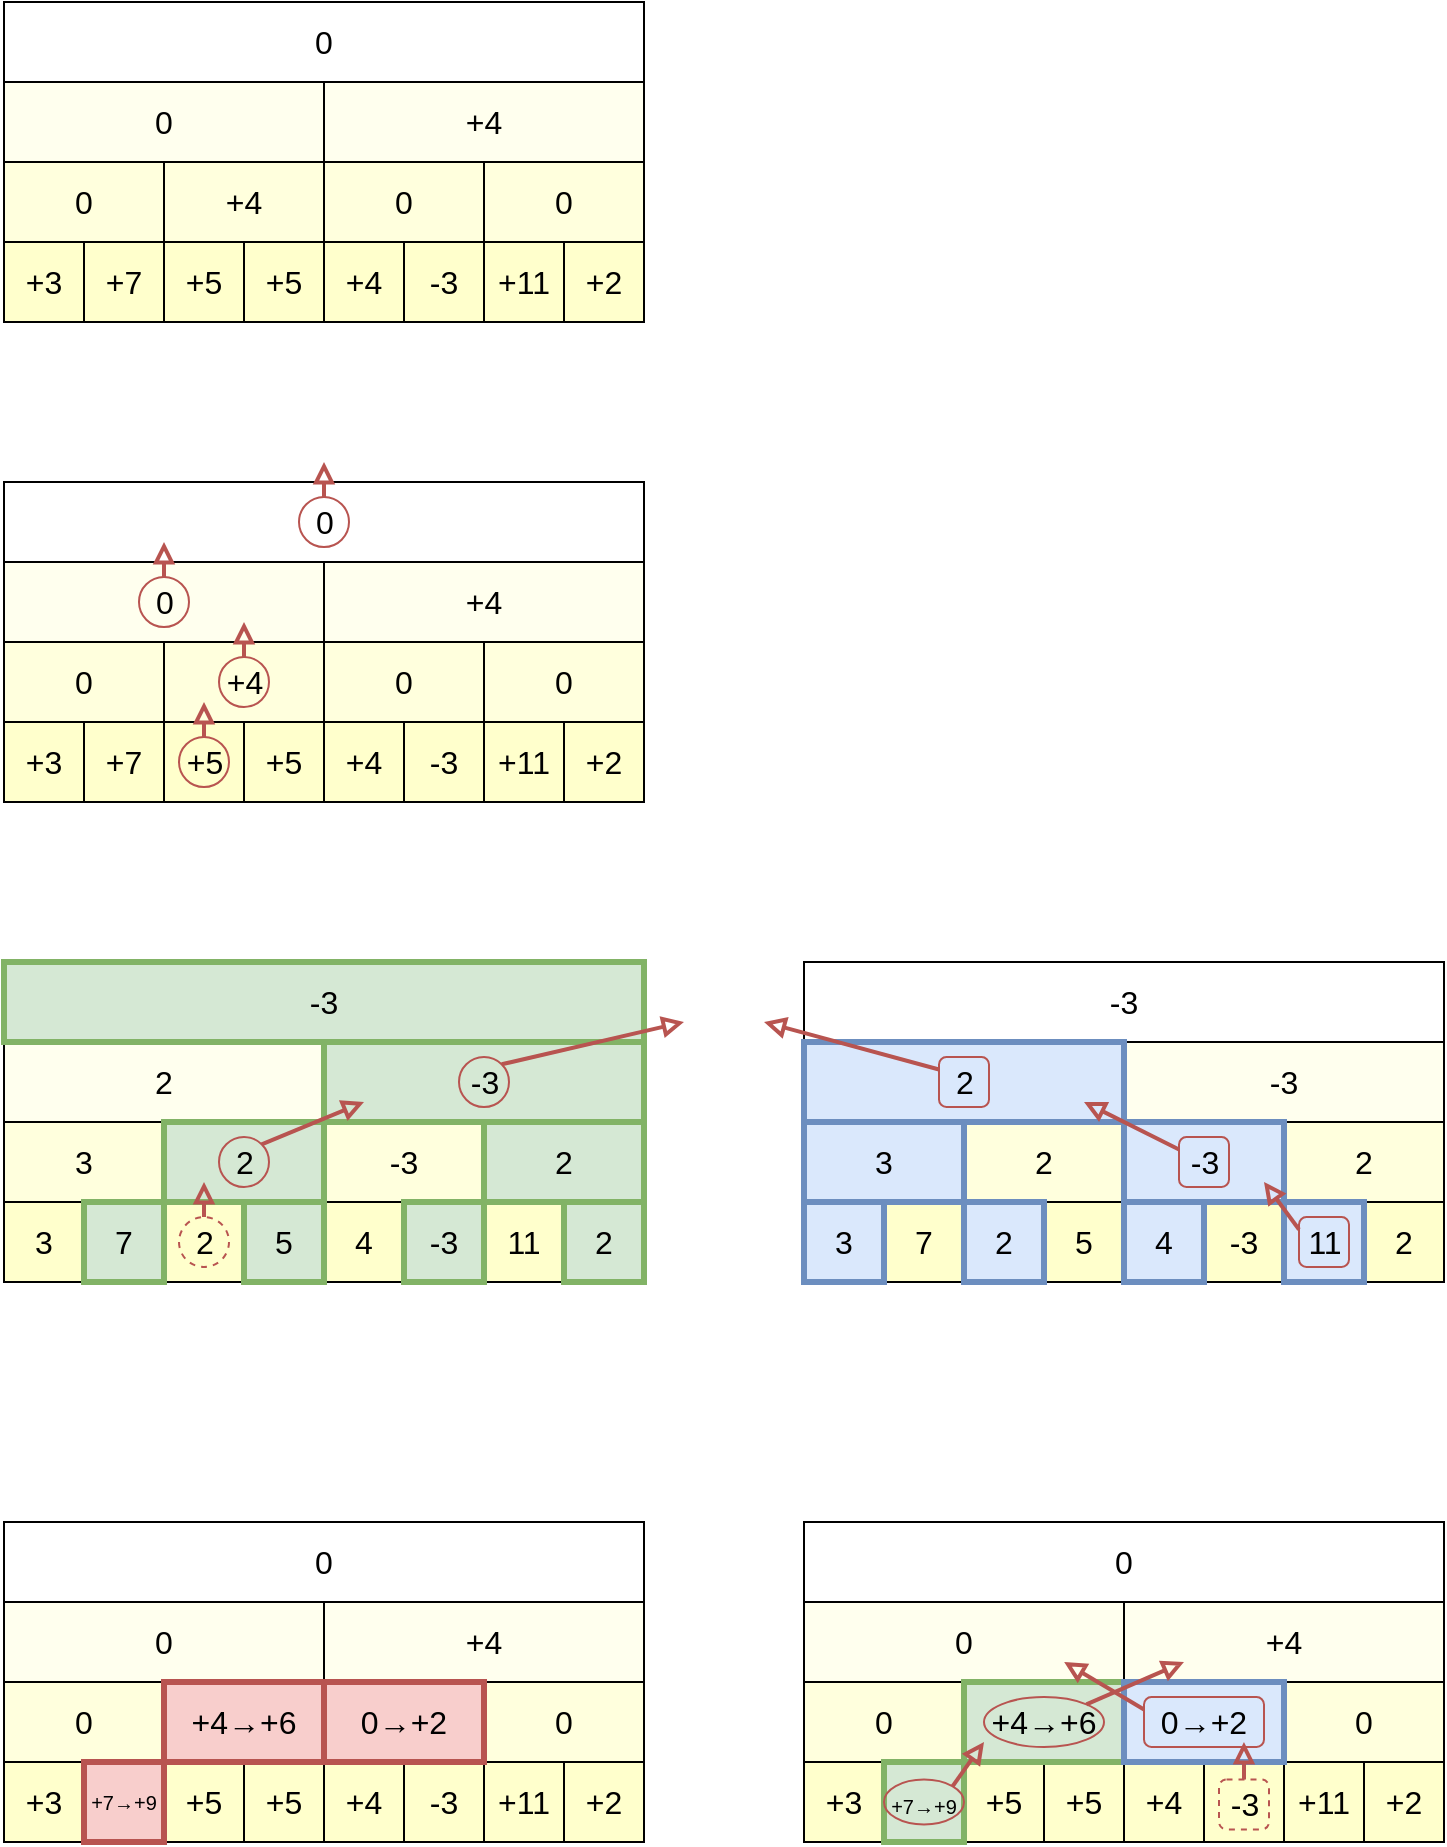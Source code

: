<mxfile version="13.1.14">
    <diagram id="6hGFLwfOUW9BJ-s0fimq" name="Page-1">
        <mxGraphModel dx="206" dy="76" grid="1" gridSize="10" guides="1" tooltips="1" connect="1" arrows="1" fold="1" page="1" pageScale="1" pageWidth="827" pageHeight="1169" math="0" shadow="0">
            <root>
                <mxCell id="0"/>
                <mxCell id="1" parent="0"/>
                <mxCell id="227" value="" style="group" parent="1" vertex="1" connectable="0">
                    <mxGeometry x="440" y="520" width="320" height="160" as="geometry"/>
                </mxCell>
                <mxCell id="210" value="-3" style="rounded=0;whiteSpace=wrap;html=1;fontSize=16;" parent="227" vertex="1">
                    <mxGeometry width="320" height="40" as="geometry"/>
                </mxCell>
                <mxCell id="212" value="-3" style="rounded=0;whiteSpace=wrap;html=1;fontSize=16;fillColor=#ffffee;" parent="227" vertex="1">
                    <mxGeometry x="160" y="40" width="160" height="40" as="geometry"/>
                </mxCell>
                <mxCell id="214" value="2" style="rounded=0;whiteSpace=wrap;html=1;fontSize=16;fillColor=#FFFFdd;" parent="227" vertex="1">
                    <mxGeometry x="80" y="80" width="80" height="40" as="geometry"/>
                </mxCell>
                <mxCell id="216" value="2" style="rounded=0;whiteSpace=wrap;html=1;fontSize=16;fillColor=#FFFFdd;" parent="227" vertex="1">
                    <mxGeometry x="240" y="80" width="80" height="40" as="geometry"/>
                </mxCell>
                <mxCell id="218" value="7" style="rounded=0;whiteSpace=wrap;html=1;fontSize=16;fillColor=#FFFFcc;" parent="227" vertex="1">
                    <mxGeometry x="40" y="120" width="40" height="40" as="geometry"/>
                </mxCell>
                <mxCell id="220" value="5" style="rounded=0;whiteSpace=wrap;html=1;fontSize=16;fillColor=#FFFFcc;" parent="227" vertex="1">
                    <mxGeometry x="120" y="120" width="40" height="40" as="geometry"/>
                </mxCell>
                <mxCell id="222" value="-3" style="rounded=0;whiteSpace=wrap;html=1;fontSize=16;fillColor=#FFFFcc;" parent="227" vertex="1">
                    <mxGeometry x="200" y="120" width="40" height="40" as="geometry"/>
                </mxCell>
                <mxCell id="224" value="2" style="rounded=0;whiteSpace=wrap;html=1;fontSize=16;fillColor=#FFFFcc;" parent="227" vertex="1">
                    <mxGeometry x="280" y="120" width="40" height="40" as="geometry"/>
                </mxCell>
                <mxCell id="230" value="" style="group" parent="227" vertex="1" connectable="0">
                    <mxGeometry y="40" width="280" height="120" as="geometry"/>
                </mxCell>
                <mxCell id="211" value="" style="rounded=0;whiteSpace=wrap;html=1;fontSize=16;fillColor=#dae8fc;strokeColor=#6c8ebf;strokeWidth=3;" parent="230" vertex="1">
                    <mxGeometry width="160" height="40" as="geometry"/>
                </mxCell>
                <mxCell id="213" value="3" style="rounded=0;whiteSpace=wrap;html=1;fontSize=16;fillColor=#dae8fc;strokeColor=#6c8ebf;" parent="230" vertex="1">
                    <mxGeometry y="40" width="80" height="40" as="geometry"/>
                </mxCell>
                <mxCell id="215" value="" style="rounded=0;whiteSpace=wrap;html=1;fontSize=16;fillColor=#dae8fc;strokeColor=#6c8ebf;strokeWidth=3;" parent="230" vertex="1">
                    <mxGeometry x="160" y="40" width="80" height="40" as="geometry"/>
                </mxCell>
                <mxCell id="217" value="3" style="rounded=0;whiteSpace=wrap;html=1;fontSize=16;fillColor=#dae8fc;strokeColor=#6c8ebf;strokeWidth=3;" parent="230" vertex="1">
                    <mxGeometry y="80" width="40" height="40" as="geometry"/>
                </mxCell>
                <mxCell id="219" value="2" style="rounded=0;whiteSpace=wrap;html=1;fontSize=16;fillColor=#dae8fc;strokeColor=#6c8ebf;strokeWidth=3;" parent="230" vertex="1">
                    <mxGeometry x="80" y="80" width="40" height="40" as="geometry"/>
                </mxCell>
                <mxCell id="221" value="4" style="rounded=0;whiteSpace=wrap;html=1;fontSize=16;fillColor=#dae8fc;strokeColor=#6c8ebf;strokeWidth=3;" parent="230" vertex="1">
                    <mxGeometry x="160" y="80" width="40" height="40" as="geometry"/>
                </mxCell>
                <mxCell id="223" value="" style="rounded=0;whiteSpace=wrap;html=1;fontSize=16;fillColor=#dae8fc;strokeColor=#6c8ebf;strokeWidth=3;" parent="230" vertex="1">
                    <mxGeometry x="240" y="80" width="40" height="40" as="geometry"/>
                </mxCell>
                <mxCell id="272" value="" style="group" parent="230" vertex="1" connectable="0">
                    <mxGeometry x="67.5" y="7.5" width="145" height="65" as="geometry"/>
                </mxCell>
                <mxCell id="273" value="" style="group" parent="272" vertex="1" connectable="0">
                    <mxGeometry width="145" height="65" as="geometry"/>
                </mxCell>
                <mxCell id="231" value="-3" style="rounded=1;whiteSpace=wrap;html=1;fillColor=none;fontSize=16;strokeColor=#b85450;" parent="273" vertex="1">
                    <mxGeometry x="120" y="40" width="25" height="25" as="geometry"/>
                </mxCell>
                <mxCell id="253" value="2" style="rounded=1;whiteSpace=wrap;html=1;fillColor=none;fontSize=16;strokeColor=#b85450;" parent="273" vertex="1">
                    <mxGeometry width="25" height="25" as="geometry"/>
                </mxCell>
                <mxCell id="233" style="edgeStyle=none;rounded=0;orthogonalLoop=1;jettySize=auto;html=1;exitX=0;exitY=0.25;exitDx=0;exitDy=0;entryX=0.875;entryY=0.75;entryDx=0;entryDy=0;entryPerimeter=0;endArrow=block;endFill=0;strokeWidth=2;fontSize=16;fillColor=#f8cecc;strokeColor=#b85450;" parent="230" source="231" target="211" edge="1">
                    <mxGeometry relative="1" as="geometry"/>
                </mxCell>
                <mxCell id="320" value="3" style="rounded=0;whiteSpace=wrap;html=1;fontSize=16;fillColor=#dae8fc;strokeColor=#6c8ebf;strokeWidth=3;" parent="230" vertex="1">
                    <mxGeometry y="40" width="80" height="40" as="geometry"/>
                </mxCell>
                <mxCell id="185" value="" style="group;strokeColor=#000000;" parent="1" vertex="1" connectable="0">
                    <mxGeometry x="40" y="520" width="320" height="160" as="geometry"/>
                </mxCell>
                <mxCell id="142" value="2" style="rounded=0;whiteSpace=wrap;html=1;fontSize=16;fillColor=#FFFFee;" parent="185" vertex="1">
                    <mxGeometry y="40" width="160" height="40" as="geometry"/>
                </mxCell>
                <mxCell id="144" value="3" style="rounded=0;whiteSpace=wrap;html=1;fontSize=16;fillColor=#FFFFdd;" parent="185" vertex="1">
                    <mxGeometry y="80" width="80" height="40" as="geometry"/>
                </mxCell>
                <mxCell id="146" value="-3" style="rounded=0;whiteSpace=wrap;html=1;fontSize=16;fillColor=#FFFFdd;" parent="185" vertex="1">
                    <mxGeometry x="160" y="80" width="80" height="40" as="geometry"/>
                </mxCell>
                <mxCell id="148" value="3" style="rounded=0;whiteSpace=wrap;html=1;fontSize=16;fillColor=#FFffcc;" parent="185" vertex="1">
                    <mxGeometry y="120" width="40" height="40" as="geometry"/>
                </mxCell>
                <mxCell id="150" value="" style="rounded=0;whiteSpace=wrap;html=1;fontSize=16;fillColor=#FFffcc;" parent="185" vertex="1">
                    <mxGeometry x="80" y="120" width="40" height="40" as="geometry"/>
                </mxCell>
                <mxCell id="152" value="4" style="rounded=0;whiteSpace=wrap;html=1;fontSize=16;fillColor=#FFffcc;" parent="185" vertex="1">
                    <mxGeometry x="160" y="120" width="40" height="40" as="geometry"/>
                </mxCell>
                <mxCell id="154" value="11" style="rounded=0;whiteSpace=wrap;html=1;fontSize=16;fillColor=#FFffcc;" parent="185" vertex="1">
                    <mxGeometry x="240" y="120" width="40" height="40" as="geometry"/>
                </mxCell>
                <mxCell id="141" value="-3" style="rounded=0;whiteSpace=wrap;html=1;fontSize=16;fillColor=#d5e8d4;strokeColor=#82b366;strokeWidth=3;" parent="185" vertex="1">
                    <mxGeometry width="320" height="40" as="geometry"/>
                </mxCell>
                <mxCell id="77" value="-3" style="group" parent="1" vertex="1" connectable="0">
                    <mxGeometry x="40" y="40" width="320" height="160" as="geometry"/>
                </mxCell>
                <mxCell id="78" value="0" style="rounded=0;whiteSpace=wrap;html=1;fontSize=16;" parent="77" vertex="1">
                    <mxGeometry width="320" height="40" as="geometry"/>
                </mxCell>
                <mxCell id="79" value="0" style="rounded=0;whiteSpace=wrap;html=1;fontSize=16;fillColor=#ffffee;" parent="77" vertex="1">
                    <mxGeometry y="40" width="160" height="40" as="geometry"/>
                </mxCell>
                <mxCell id="80" value="+4" style="rounded=0;whiteSpace=wrap;html=1;fontSize=16;fillColor=#ffffee;" parent="77" vertex="1">
                    <mxGeometry x="160" y="40" width="160" height="40" as="geometry"/>
                </mxCell>
                <mxCell id="81" value="0" style="rounded=0;whiteSpace=wrap;html=1;fontSize=16;fillColor=#FFFFdd;" parent="77" vertex="1">
                    <mxGeometry y="80" width="80" height="40" as="geometry"/>
                </mxCell>
                <mxCell id="82" value="+4" style="rounded=0;whiteSpace=wrap;html=1;fontSize=16;fillColor=#FFFFdd;" parent="77" vertex="1">
                    <mxGeometry x="80" y="80" width="80" height="40" as="geometry"/>
                </mxCell>
                <mxCell id="83" value="0" style="rounded=0;whiteSpace=wrap;html=1;fontSize=16;fillColor=#FFFFdd;" parent="77" vertex="1">
                    <mxGeometry x="160" y="80" width="80" height="40" as="geometry"/>
                </mxCell>
                <mxCell id="84" value="0" style="rounded=0;whiteSpace=wrap;html=1;fontSize=16;fillColor=#FFFFdd;" parent="77" vertex="1">
                    <mxGeometry x="240" y="80" width="80" height="40" as="geometry"/>
                </mxCell>
                <mxCell id="85" value="+3" style="rounded=0;whiteSpace=wrap;html=1;fontSize=16;fillColor=#FFFFcc;" parent="77" vertex="1">
                    <mxGeometry y="120" width="40" height="40" as="geometry"/>
                </mxCell>
                <mxCell id="86" value="+7" style="rounded=0;whiteSpace=wrap;html=1;fontSize=16;fillColor=#FFFFcc;" parent="77" vertex="1">
                    <mxGeometry x="40" y="120" width="40" height="40" as="geometry"/>
                </mxCell>
                <mxCell id="87" value="+5" style="rounded=0;whiteSpace=wrap;html=1;fontSize=16;fillColor=#FFFFcc;" parent="77" vertex="1">
                    <mxGeometry x="80" y="120" width="40" height="40" as="geometry"/>
                </mxCell>
                <mxCell id="88" value="+5" style="rounded=0;whiteSpace=wrap;html=1;fontSize=16;fillColor=#FFFFcc;" parent="77" vertex="1">
                    <mxGeometry x="120" y="120" width="40" height="40" as="geometry"/>
                </mxCell>
                <mxCell id="89" value="+4" style="rounded=0;whiteSpace=wrap;html=1;fontSize=16;fillColor=#FFFFcc;" parent="77" vertex="1">
                    <mxGeometry x="160" y="120" width="40" height="40" as="geometry"/>
                </mxCell>
                <mxCell id="90" value="-3" style="rounded=0;whiteSpace=wrap;html=1;fontSize=16;fillColor=#FFFFcc;" parent="77" vertex="1">
                    <mxGeometry x="200" y="120" width="40" height="40" as="geometry"/>
                </mxCell>
                <mxCell id="91" value="+11" style="rounded=0;whiteSpace=wrap;html=1;fontSize=16;fillColor=#FFFFcc;" parent="77" vertex="1">
                    <mxGeometry x="240" y="120" width="40" height="40" as="geometry"/>
                </mxCell>
                <mxCell id="92" value="+2" style="rounded=0;whiteSpace=wrap;html=1;fontSize=16;fillColor=#FFFFcc;" parent="77" vertex="1">
                    <mxGeometry x="280" y="120" width="40" height="40" as="geometry"/>
                </mxCell>
                <mxCell id="184" value="" style="group" parent="1" vertex="1" connectable="0">
                    <mxGeometry x="127.5" y="550" width="318.75" height="182.5" as="geometry"/>
                </mxCell>
                <mxCell id="181" value="" style="group" parent="184" vertex="1" connectable="0">
                    <mxGeometry x="-47.5" y="10" width="366.25" height="172.5" as="geometry"/>
                </mxCell>
                <mxCell id="143" value="" style="rounded=0;whiteSpace=wrap;html=1;fontSize=16;fillColor=#d5e8d4;strokeColor=#82b366;strokeWidth=3;" parent="181" vertex="1">
                    <mxGeometry x="120" width="160" height="40" as="geometry"/>
                </mxCell>
                <mxCell id="145" value="" style="rounded=0;whiteSpace=wrap;html=1;fontSize=16;fillColor=#d5e8d4;strokeColor=#82b366;strokeWidth=3;" parent="181" vertex="1">
                    <mxGeometry x="40" y="40" width="80" height="40" as="geometry"/>
                </mxCell>
                <mxCell id="147" value="2" style="rounded=0;whiteSpace=wrap;html=1;fontSize=16;fillColor=#d5e8d4;strokeColor=#82b366;strokeWidth=3;" parent="181" vertex="1">
                    <mxGeometry x="200" y="40" width="80" height="40" as="geometry"/>
                </mxCell>
                <mxCell id="149" value="7" style="rounded=0;whiteSpace=wrap;html=1;fontSize=16;fillColor=#d5e8d4;strokeColor=#82b366;strokeWidth=3;" parent="181" vertex="1">
                    <mxGeometry y="80" width="40" height="40" as="geometry"/>
                </mxCell>
                <mxCell id="151" value="5" style="rounded=0;whiteSpace=wrap;html=1;fontSize=16;fillColor=#d5e8d4;strokeColor=#82b366;strokeWidth=3;" parent="181" vertex="1">
                    <mxGeometry x="80" y="80" width="40" height="40" as="geometry"/>
                </mxCell>
                <mxCell id="153" value="-3" style="rounded=0;whiteSpace=wrap;html=1;fontSize=16;fillColor=#d5e8d4;strokeColor=#82b366;strokeWidth=3;" parent="181" vertex="1">
                    <mxGeometry x="160" y="80" width="40" height="40" as="geometry"/>
                </mxCell>
                <mxCell id="155" value="2" style="rounded=0;whiteSpace=wrap;html=1;fontSize=16;fillColor=#d5e8d4;strokeColor=#82b366;strokeWidth=3;" parent="181" vertex="1">
                    <mxGeometry x="240" y="80" width="40" height="40" as="geometry"/>
                </mxCell>
                <mxCell id="180" style="edgeStyle=none;rounded=0;orthogonalLoop=1;jettySize=auto;html=1;exitX=1;exitY=0;exitDx=0;exitDy=0;endArrow=block;endFill=0;strokeWidth=2;fontSize=16;fillColor=#f8cecc;strokeColor=#b85450;" parent="184" source="168" edge="1">
                    <mxGeometry relative="1" as="geometry">
                        <mxPoint x="252.5" as="targetPoint"/>
                    </mxGeometry>
                </mxCell>
                <mxCell id="156" value="2" style="ellipse;whiteSpace=wrap;html=1;fontSize=16;fillColor=none;strokeColor=#b85450;dashed=1;" parent="184" vertex="1">
                    <mxGeometry y="97.5" width="25" height="25" as="geometry"/>
                </mxCell>
                <mxCell id="157" style="edgeStyle=none;rounded=0;orthogonalLoop=1;jettySize=auto;html=1;exitX=1;exitY=0;exitDx=0;exitDy=0;strokeWidth=2;fontSize=16;fillColor=#f8cecc;strokeColor=#b85450;endArrow=block;endFill=0;" parent="184" source="158" edge="1">
                    <mxGeometry relative="1" as="geometry">
                        <mxPoint x="92.5" y="40" as="targetPoint"/>
                    </mxGeometry>
                </mxCell>
                <mxCell id="158" value="2" style="ellipse;whiteSpace=wrap;html=1;fontSize=16;fillColor=none;strokeColor=#b85450;" parent="184" vertex="1">
                    <mxGeometry x="20" y="57.5" width="25" height="25" as="geometry"/>
                </mxCell>
                <mxCell id="161" style="rounded=0;orthogonalLoop=1;jettySize=auto;html=1;exitX=0.5;exitY=0;exitDx=0;exitDy=0;fontSize=16;strokeWidth=2;fillColor=#f8cecc;strokeColor=#b85450;endArrow=block;endFill=0;" parent="184" source="156" edge="1">
                    <mxGeometry relative="1" as="geometry">
                        <mxPoint x="12.5" y="80" as="targetPoint"/>
                    </mxGeometry>
                </mxCell>
                <mxCell id="168" value="-3" style="ellipse;whiteSpace=wrap;html=1;fontSize=16;fillColor=none;strokeColor=#b85450;" parent="184" vertex="1">
                    <mxGeometry x="140" y="17.5" width="25" height="25" as="geometry"/>
                </mxCell>
                <mxCell id="232" style="edgeStyle=none;rounded=0;orthogonalLoop=1;jettySize=auto;html=1;exitX=0;exitY=0.25;exitDx=0;exitDy=0;entryX=0.875;entryY=0.75;entryDx=0;entryDy=0;entryPerimeter=0;endArrow=block;endFill=0;strokeWidth=2;fontSize=16;fillColor=#f8cecc;strokeColor=#b85450;" parent="1" source="226" target="215" edge="1">
                    <mxGeometry relative="1" as="geometry"/>
                </mxCell>
                <mxCell id="226" value="11" style="rounded=1;whiteSpace=wrap;html=1;fillColor=none;fontSize=16;strokeColor=#b85450;" parent="1" vertex="1">
                    <mxGeometry x="687.5" y="647.5" width="25" height="25" as="geometry"/>
                </mxCell>
                <mxCell id="254" style="edgeStyle=none;rounded=0;orthogonalLoop=1;jettySize=auto;html=1;exitX=0;exitY=0.25;exitDx=0;exitDy=0;endArrow=block;endFill=0;strokeWidth=2;fontSize=16;fillColor=#f8cecc;strokeColor=#b85450;" parent="1" source="253" edge="1">
                    <mxGeometry relative="1" as="geometry">
                        <mxPoint x="420" y="550" as="targetPoint"/>
                    </mxGeometry>
                </mxCell>
                <mxCell id="321" value="-3" style="group" vertex="1" connectable="0" parent="1">
                    <mxGeometry x="40" y="280" width="320" height="160" as="geometry"/>
                </mxCell>
                <mxCell id="322" value="" style="rounded=0;whiteSpace=wrap;html=1;fontSize=16;" vertex="1" parent="321">
                    <mxGeometry width="320" height="40" as="geometry"/>
                </mxCell>
                <mxCell id="323" value="" style="rounded=0;whiteSpace=wrap;html=1;fontSize=16;fillColor=#ffffee;" vertex="1" parent="321">
                    <mxGeometry y="40" width="160" height="40" as="geometry"/>
                </mxCell>
                <mxCell id="324" value="+4" style="rounded=0;whiteSpace=wrap;html=1;fontSize=16;fillColor=#ffffee;" vertex="1" parent="321">
                    <mxGeometry x="160" y="40" width="160" height="40" as="geometry"/>
                </mxCell>
                <mxCell id="325" value="0" style="rounded=0;whiteSpace=wrap;html=1;fontSize=16;fillColor=#FFFFdd;" vertex="1" parent="321">
                    <mxGeometry y="80" width="80" height="40" as="geometry"/>
                </mxCell>
                <mxCell id="326" value="" style="rounded=0;whiteSpace=wrap;html=1;fontSize=16;fillColor=#FFFFdd;" vertex="1" parent="321">
                    <mxGeometry x="80" y="80" width="80" height="40" as="geometry"/>
                </mxCell>
                <mxCell id="327" value="0" style="rounded=0;whiteSpace=wrap;html=1;fontSize=16;fillColor=#FFFFdd;" vertex="1" parent="321">
                    <mxGeometry x="160" y="80" width="80" height="40" as="geometry"/>
                </mxCell>
                <mxCell id="328" value="0" style="rounded=0;whiteSpace=wrap;html=1;fontSize=16;fillColor=#FFFFdd;" vertex="1" parent="321">
                    <mxGeometry x="240" y="80" width="80" height="40" as="geometry"/>
                </mxCell>
                <mxCell id="329" value="+3" style="rounded=0;whiteSpace=wrap;html=1;fontSize=16;fillColor=#FFFFcc;" vertex="1" parent="321">
                    <mxGeometry y="120" width="40" height="40" as="geometry"/>
                </mxCell>
                <mxCell id="330" value="+7" style="rounded=0;whiteSpace=wrap;html=1;fontSize=16;fillColor=#FFFFcc;" vertex="1" parent="321">
                    <mxGeometry x="40" y="120" width="40" height="40" as="geometry"/>
                </mxCell>
                <mxCell id="331" value="" style="rounded=0;whiteSpace=wrap;html=1;fontSize=16;fillColor=#FFFFcc;" vertex="1" parent="321">
                    <mxGeometry x="80" y="120" width="40" height="40" as="geometry"/>
                </mxCell>
                <mxCell id="332" value="+5" style="rounded=0;whiteSpace=wrap;html=1;fontSize=16;fillColor=#FFFFcc;" vertex="1" parent="321">
                    <mxGeometry x="120" y="120" width="40" height="40" as="geometry"/>
                </mxCell>
                <mxCell id="333" value="+4" style="rounded=0;whiteSpace=wrap;html=1;fontSize=16;fillColor=#FFFFcc;" vertex="1" parent="321">
                    <mxGeometry x="160" y="120" width="40" height="40" as="geometry"/>
                </mxCell>
                <mxCell id="334" value="-3" style="rounded=0;whiteSpace=wrap;html=1;fontSize=16;fillColor=#FFFFcc;" vertex="1" parent="321">
                    <mxGeometry x="200" y="120" width="40" height="40" as="geometry"/>
                </mxCell>
                <mxCell id="335" value="+11" style="rounded=0;whiteSpace=wrap;html=1;fontSize=16;fillColor=#FFFFcc;" vertex="1" parent="321">
                    <mxGeometry x="240" y="120" width="40" height="40" as="geometry"/>
                </mxCell>
                <mxCell id="336" value="+2" style="rounded=0;whiteSpace=wrap;html=1;fontSize=16;fillColor=#FFFFcc;" vertex="1" parent="321">
                    <mxGeometry x="280" y="120" width="40" height="40" as="geometry"/>
                </mxCell>
                <mxCell id="343" style="rounded=0;orthogonalLoop=1;jettySize=auto;html=1;entryX=0.25;entryY=0.75;entryDx=0;entryDy=0;endArrow=block;endFill=0;fillColor=#f8cecc;strokeColor=#b85450;strokeWidth=2;entryPerimeter=0;" edge="1" parent="321" source="337" target="326">
                    <mxGeometry relative="1" as="geometry"/>
                </mxCell>
                <mxCell id="337" value="+5" style="ellipse;whiteSpace=wrap;html=1;fontSize=16;fillColor=none;strokeColor=#b85450;" vertex="1" parent="321">
                    <mxGeometry x="87.5" y="127.5" width="25" height="25" as="geometry"/>
                </mxCell>
                <mxCell id="344" value="" style="edgeStyle=none;rounded=0;orthogonalLoop=1;jettySize=auto;html=1;endArrow=block;endFill=0;strokeWidth=2;exitX=0.5;exitY=0;exitDx=0;exitDy=0;entryX=0.75;entryY=0.75;entryDx=0;entryDy=0;fillColor=#f8cecc;strokeColor=#b85450;entryPerimeter=0;" edge="1" parent="321" source="340" target="323">
                    <mxGeometry relative="1" as="geometry"/>
                </mxCell>
                <mxCell id="340" value="+4" style="ellipse;whiteSpace=wrap;html=1;fontSize=16;fillColor=none;strokeColor=#b85450;" vertex="1" parent="321">
                    <mxGeometry x="107.5" y="87.5" width="25" height="25" as="geometry"/>
                </mxCell>
                <mxCell id="346" value="" style="edgeStyle=none;rounded=0;orthogonalLoop=1;jettySize=auto;html=1;endArrow=block;endFill=0;strokeWidth=2;entryX=0.25;entryY=0.75;entryDx=0;entryDy=0;exitX=0.5;exitY=0;exitDx=0;exitDy=0;fillColor=#f8cecc;strokeColor=#b85450;entryPerimeter=0;" edge="1" parent="321" source="341" target="322">
                    <mxGeometry relative="1" as="geometry">
                        <mxPoint x="80" y="-32.5" as="targetPoint"/>
                    </mxGeometry>
                </mxCell>
                <mxCell id="341" value="0" style="ellipse;whiteSpace=wrap;html=1;fontSize=16;fillColor=none;strokeColor=#b85450;" vertex="1" parent="321">
                    <mxGeometry x="67.5" y="47.5" width="25" height="25" as="geometry"/>
                </mxCell>
                <mxCell id="348" value="" style="edgeStyle=none;rounded=0;orthogonalLoop=1;jettySize=auto;html=1;endArrow=block;endFill=0;strokeWidth=2;fillColor=#f8cecc;strokeColor=#b85450;" edge="1" parent="321" source="342">
                    <mxGeometry relative="1" as="geometry">
                        <mxPoint x="160" y="-10" as="targetPoint"/>
                    </mxGeometry>
                </mxCell>
                <mxCell id="342" value="0" style="ellipse;whiteSpace=wrap;html=1;fontSize=16;fillColor=none;strokeColor=#b85450;" vertex="1" parent="321">
                    <mxGeometry x="147.5" y="7.5" width="25" height="25" as="geometry"/>
                </mxCell>
                <mxCell id="349" value="-3" style="group" vertex="1" connectable="0" parent="1">
                    <mxGeometry x="40" y="800" width="320" height="160" as="geometry"/>
                </mxCell>
                <mxCell id="350" value="0" style="rounded=0;whiteSpace=wrap;html=1;fontSize=16;" vertex="1" parent="349">
                    <mxGeometry width="320" height="40" as="geometry"/>
                </mxCell>
                <mxCell id="351" value="0" style="rounded=0;whiteSpace=wrap;html=1;fontSize=16;fillColor=#ffffee;" vertex="1" parent="349">
                    <mxGeometry y="40" width="160" height="40" as="geometry"/>
                </mxCell>
                <mxCell id="352" value="+4" style="rounded=0;whiteSpace=wrap;html=1;fontSize=16;fillColor=#ffffee;" vertex="1" parent="349">
                    <mxGeometry x="160" y="40" width="160" height="40" as="geometry"/>
                </mxCell>
                <mxCell id="353" value="0" style="rounded=0;whiteSpace=wrap;html=1;fontSize=16;fillColor=#FFFFdd;" vertex="1" parent="349">
                    <mxGeometry y="80" width="80" height="40" as="geometry"/>
                </mxCell>
                <mxCell id="356" value="0" style="rounded=0;whiteSpace=wrap;html=1;fontSize=16;fillColor=#FFFFdd;" vertex="1" parent="349">
                    <mxGeometry x="240" y="80" width="80" height="40" as="geometry"/>
                </mxCell>
                <mxCell id="357" value="+3" style="rounded=0;whiteSpace=wrap;html=1;fontSize=16;fillColor=#FFFFcc;" vertex="1" parent="349">
                    <mxGeometry y="120" width="40" height="40" as="geometry"/>
                </mxCell>
                <mxCell id="359" value="+5" style="rounded=0;whiteSpace=wrap;html=1;fontSize=16;fillColor=#FFFFcc;" vertex="1" parent="349">
                    <mxGeometry x="80" y="120" width="40" height="40" as="geometry"/>
                </mxCell>
                <mxCell id="360" value="+5" style="rounded=0;whiteSpace=wrap;html=1;fontSize=16;fillColor=#FFFFcc;" vertex="1" parent="349">
                    <mxGeometry x="120" y="120" width="40" height="40" as="geometry"/>
                </mxCell>
                <mxCell id="361" value="+4" style="rounded=0;whiteSpace=wrap;html=1;fontSize=16;fillColor=#FFFFcc;" vertex="1" parent="349">
                    <mxGeometry x="160" y="120" width="40" height="40" as="geometry"/>
                </mxCell>
                <mxCell id="362" value="-3" style="rounded=0;whiteSpace=wrap;html=1;fontSize=16;fillColor=#FFFFcc;" vertex="1" parent="349">
                    <mxGeometry x="200" y="120" width="40" height="40" as="geometry"/>
                </mxCell>
                <mxCell id="363" value="+11" style="rounded=0;whiteSpace=wrap;html=1;fontSize=16;fillColor=#FFFFcc;" vertex="1" parent="349">
                    <mxGeometry x="240" y="120" width="40" height="40" as="geometry"/>
                </mxCell>
                <mxCell id="364" value="+2" style="rounded=0;whiteSpace=wrap;html=1;fontSize=16;fillColor=#FFFFcc;" vertex="1" parent="349">
                    <mxGeometry x="280" y="120" width="40" height="40" as="geometry"/>
                </mxCell>
                <mxCell id="358" value="+7→+9" style="rounded=0;whiteSpace=wrap;html=1;fontSize=10;fillColor=#f8cecc;strokeColor=#b85450;strokeWidth=3;" vertex="1" parent="349">
                    <mxGeometry x="40" y="120" width="40" height="40" as="geometry"/>
                </mxCell>
                <mxCell id="354" value="+4→+6" style="rounded=0;whiteSpace=wrap;html=1;fontSize=16;fillColor=#f8cecc;strokeColor=#b85450;strokeWidth=3;" vertex="1" parent="349">
                    <mxGeometry x="80" y="80" width="80" height="40" as="geometry"/>
                </mxCell>
                <mxCell id="355" value="0→+2" style="rounded=0;whiteSpace=wrap;html=1;fontSize=16;fillColor=#f8cecc;strokeColor=#b85450;strokeWidth=3;" vertex="1" parent="349">
                    <mxGeometry x="160" y="80" width="80" height="40" as="geometry"/>
                </mxCell>
                <mxCell id="410" value="-3" style="group" vertex="1" connectable="0" parent="1">
                    <mxGeometry x="440" y="800" width="320" height="160" as="geometry"/>
                </mxCell>
                <mxCell id="411" value="0" style="rounded=0;whiteSpace=wrap;html=1;fontSize=16;" vertex="1" parent="410">
                    <mxGeometry width="320" height="40" as="geometry"/>
                </mxCell>
                <mxCell id="412" value="0" style="rounded=0;whiteSpace=wrap;html=1;fontSize=16;fillColor=#ffffee;" vertex="1" parent="410">
                    <mxGeometry y="40" width="160" height="40" as="geometry"/>
                </mxCell>
                <mxCell id="413" value="+4" style="rounded=0;whiteSpace=wrap;html=1;fontSize=16;fillColor=#ffffee;" vertex="1" parent="410">
                    <mxGeometry x="160" y="40" width="160" height="40" as="geometry"/>
                </mxCell>
                <mxCell id="414" value="0" style="rounded=0;whiteSpace=wrap;html=1;fontSize=16;fillColor=#FFFFdd;" vertex="1" parent="410">
                    <mxGeometry y="80" width="80" height="40" as="geometry"/>
                </mxCell>
                <mxCell id="417" value="0" style="rounded=0;whiteSpace=wrap;html=1;fontSize=16;fillColor=#FFFFdd;" vertex="1" parent="410">
                    <mxGeometry x="240" y="80" width="80" height="40" as="geometry"/>
                </mxCell>
                <mxCell id="418" value="+3" style="rounded=0;whiteSpace=wrap;html=1;fontSize=16;fillColor=#FFFFcc;" vertex="1" parent="410">
                    <mxGeometry y="120" width="40" height="40" as="geometry"/>
                </mxCell>
                <mxCell id="420" value="+5" style="rounded=0;whiteSpace=wrap;html=1;fontSize=16;fillColor=#FFFFcc;" vertex="1" parent="410">
                    <mxGeometry x="80" y="120" width="40" height="40" as="geometry"/>
                </mxCell>
                <mxCell id="421" value="+5" style="rounded=0;whiteSpace=wrap;html=1;fontSize=16;fillColor=#FFFFcc;" vertex="1" parent="410">
                    <mxGeometry x="120" y="120" width="40" height="40" as="geometry"/>
                </mxCell>
                <mxCell id="422" value="+4" style="rounded=0;whiteSpace=wrap;html=1;fontSize=16;fillColor=#FFFFcc;" vertex="1" parent="410">
                    <mxGeometry x="160" y="120" width="40" height="40" as="geometry"/>
                </mxCell>
                <mxCell id="423" value="" style="rounded=0;whiteSpace=wrap;html=1;fontSize=16;fillColor=#FFFFcc;" vertex="1" parent="410">
                    <mxGeometry x="200" y="120" width="40" height="40" as="geometry"/>
                </mxCell>
                <mxCell id="424" value="+11" style="rounded=0;whiteSpace=wrap;html=1;fontSize=16;fillColor=#FFFFcc;" vertex="1" parent="410">
                    <mxGeometry x="240" y="120" width="40" height="40" as="geometry"/>
                </mxCell>
                <mxCell id="425" value="+2" style="rounded=0;whiteSpace=wrap;html=1;fontSize=16;fillColor=#FFFFcc;" vertex="1" parent="410">
                    <mxGeometry x="280" y="120" width="40" height="40" as="geometry"/>
                </mxCell>
                <mxCell id="415" value="" style="rounded=0;whiteSpace=wrap;html=1;fontSize=16;fillColor=#d5e8d4;strokeColor=#82b366;strokeWidth=3;" vertex="1" parent="410">
                    <mxGeometry x="80" y="80" width="80" height="40" as="geometry"/>
                </mxCell>
                <mxCell id="416" value="" style="rounded=0;whiteSpace=wrap;html=1;fontSize=16;fillColor=#dae8fc;strokeColor=#6c8ebf;strokeWidth=3;" vertex="1" parent="410">
                    <mxGeometry x="160" y="80" width="80" height="40" as="geometry"/>
                </mxCell>
                <mxCell id="419" value="" style="rounded=0;whiteSpace=wrap;html=1;fontSize=16;fillColor=#d5e8d4;strokeColor=#82b366;strokeWidth=3;" vertex="1" parent="410">
                    <mxGeometry x="40" y="120" width="40" height="40" as="geometry"/>
                </mxCell>
                <mxCell id="433" style="edgeStyle=none;rounded=0;orthogonalLoop=1;jettySize=auto;html=1;exitX=0;exitY=0.25;exitDx=0;exitDy=0;entryX=0.813;entryY=0.75;entryDx=0;entryDy=0;endArrow=block;endFill=0;strokeWidth=2;fontSize=10;fillColor=#f8cecc;strokeColor=#b85450;entryPerimeter=0;" edge="1" parent="410" source="426" target="412">
                    <mxGeometry relative="1" as="geometry"/>
                </mxCell>
                <mxCell id="426" value="0→+2" style="rounded=1;whiteSpace=wrap;html=1;fillColor=none;fontSize=16;strokeColor=#b85450;" vertex="1" parent="410">
                    <mxGeometry x="170" y="87.5" width="60" height="25" as="geometry"/>
                </mxCell>
                <mxCell id="432" style="edgeStyle=none;rounded=0;orthogonalLoop=1;jettySize=auto;html=1;exitX=1;exitY=0;exitDx=0;exitDy=0;endArrow=block;endFill=0;strokeWidth=2;fontSize=10;fillColor=#f8cecc;strokeColor=#b85450;" edge="1" parent="410" source="427">
                    <mxGeometry relative="1" as="geometry">
                        <mxPoint x="190" y="70" as="targetPoint"/>
                    </mxGeometry>
                </mxCell>
                <mxCell id="427" value="+4→+6" style="ellipse;whiteSpace=wrap;html=1;fontSize=16;fillColor=none;strokeColor=#b85450;" vertex="1" parent="410">
                    <mxGeometry x="90" y="87.5" width="60" height="25" as="geometry"/>
                </mxCell>
                <mxCell id="430" style="edgeStyle=none;rounded=0;orthogonalLoop=1;jettySize=auto;html=1;exitX=1;exitY=0;exitDx=0;exitDy=0;entryX=0.125;entryY=0.75;entryDx=0;entryDy=0;endArrow=block;endFill=0;strokeWidth=2;fontSize=10;fillColor=#f8cecc;strokeColor=#b85450;entryPerimeter=0;" edge="1" parent="410" source="429" target="415">
                    <mxGeometry relative="1" as="geometry"/>
                </mxCell>
                <mxCell id="429" value="&lt;font style=&quot;font-size: 10px&quot;&gt;+7→+9&lt;/font&gt;" style="ellipse;whiteSpace=wrap;html=1;fontSize=16;fillColor=none;strokeColor=#b85450;" vertex="1" parent="410">
                    <mxGeometry x="40" y="128.75" width="40" height="22.5" as="geometry"/>
                </mxCell>
                <mxCell id="436" value="" style="edgeStyle=none;rounded=0;orthogonalLoop=1;jettySize=auto;html=1;endArrow=block;endFill=0;strokeWidth=2;fontSize=10;entryX=0.833;entryY=0.9;entryDx=0;entryDy=0;fillColor=#f8cecc;strokeColor=#b85450;exitX=0.5;exitY=0;exitDx=0;exitDy=0;entryPerimeter=0;" edge="1" parent="410" source="435" target="426">
                    <mxGeometry relative="1" as="geometry"/>
                </mxCell>
                <mxCell id="435" value="-3" style="rounded=1;whiteSpace=wrap;html=1;fillColor=none;fontSize=16;strokeColor=#b85450;dashed=1;" vertex="1" parent="410">
                    <mxGeometry x="207.5" y="128.75" width="25" height="25" as="geometry"/>
                </mxCell>
            </root>
        </mxGraphModel>
    </diagram>
</mxfile>